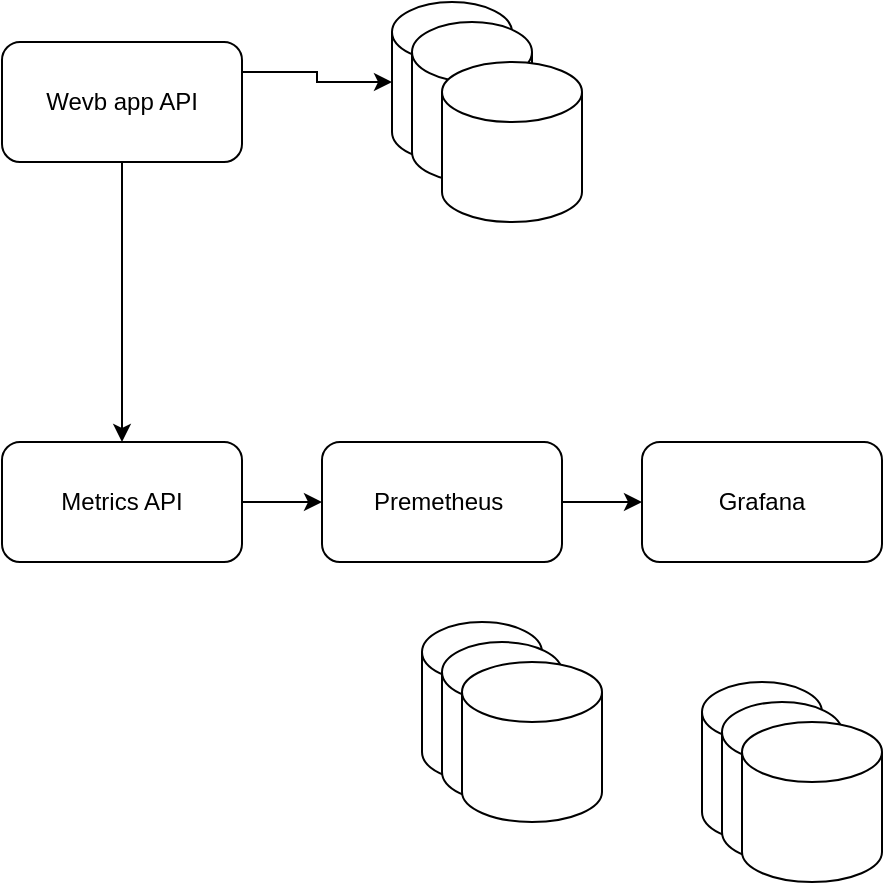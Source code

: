 <mxfile version="18.1.2" type="github">
  <diagram id="RVSjerFh4kGeREbbg49Z" name="Page-1">
    <mxGraphModel dx="1422" dy="804" grid="1" gridSize="10" guides="1" tooltips="1" connect="1" arrows="1" fold="1" page="1" pageScale="1" pageWidth="850" pageHeight="1100" math="0" shadow="0">
      <root>
        <mxCell id="0" />
        <object label="" id="1">
          <mxCell parent="0" />
        </object>
        <mxCell id="nqzGOrtUdIJb9WKr8_an-2" value="" style="shape=cylinder3;whiteSpace=wrap;html=1;boundedLbl=1;backgroundOutline=1;size=15;" vertex="1" parent="1">
          <mxGeometry x="365" y="170" width="60" height="80" as="geometry" />
        </mxCell>
        <mxCell id="nqzGOrtUdIJb9WKr8_an-19" style="edgeStyle=orthogonalEdgeStyle;rounded=0;orthogonalLoop=1;jettySize=auto;html=1;exitX=0;exitY=0;exitDx=0;exitDy=15;exitPerimeter=0;entryX=0.417;entryY=0.363;entryDx=0;entryDy=0;entryPerimeter=0;" edge="1" parent="1" source="nqzGOrtUdIJb9WKr8_an-3" target="nqzGOrtUdIJb9WKr8_an-2">
          <mxGeometry relative="1" as="geometry" />
        </mxCell>
        <mxCell id="nqzGOrtUdIJb9WKr8_an-3" value="" style="shape=cylinder3;whiteSpace=wrap;html=1;boundedLbl=1;backgroundOutline=1;size=15;" vertex="1" parent="1">
          <mxGeometry x="375" y="180" width="60" height="80" as="geometry" />
        </mxCell>
        <mxCell id="nqzGOrtUdIJb9WKr8_an-4" value="" style="shape=cylinder3;whiteSpace=wrap;html=1;boundedLbl=1;backgroundOutline=1;size=15;" vertex="1" parent="1">
          <mxGeometry x="390" y="200" width="70" height="80" as="geometry" />
        </mxCell>
        <mxCell id="nqzGOrtUdIJb9WKr8_an-8" style="edgeStyle=orthogonalEdgeStyle;rounded=0;orthogonalLoop=1;jettySize=auto;html=1;exitX=1;exitY=0.25;exitDx=0;exitDy=0;entryX=0;entryY=0.5;entryDx=0;entryDy=0;entryPerimeter=0;" edge="1" parent="1" source="nqzGOrtUdIJb9WKr8_an-5" target="nqzGOrtUdIJb9WKr8_an-2">
          <mxGeometry relative="1" as="geometry">
            <mxPoint x="440" y="260" as="targetPoint" />
          </mxGeometry>
        </mxCell>
        <mxCell id="nqzGOrtUdIJb9WKr8_an-11" style="edgeStyle=orthogonalEdgeStyle;rounded=0;orthogonalLoop=1;jettySize=auto;html=1;exitX=0.5;exitY=1;exitDx=0;exitDy=0;entryX=0.5;entryY=0;entryDx=0;entryDy=0;" edge="1" parent="1" source="nqzGOrtUdIJb9WKr8_an-5" target="nqzGOrtUdIJb9WKr8_an-9">
          <mxGeometry relative="1" as="geometry" />
        </mxCell>
        <mxCell id="nqzGOrtUdIJb9WKr8_an-5" value="Wevb app API" style="rounded=1;whiteSpace=wrap;html=1;" vertex="1" parent="1">
          <mxGeometry x="170" y="190" width="120" height="60" as="geometry" />
        </mxCell>
        <mxCell id="nqzGOrtUdIJb9WKr8_an-9" value="Metrics API" style="rounded=1;whiteSpace=wrap;html=1;" vertex="1" parent="1">
          <mxGeometry x="170" y="390" width="120" height="60" as="geometry" />
        </mxCell>
        <mxCell id="nqzGOrtUdIJb9WKr8_an-17" value="" style="edgeStyle=orthogonalEdgeStyle;rounded=0;orthogonalLoop=1;jettySize=auto;html=1;" edge="1" parent="1" source="nqzGOrtUdIJb9WKr8_an-12" target="nqzGOrtUdIJb9WKr8_an-14">
          <mxGeometry relative="1" as="geometry" />
        </mxCell>
        <mxCell id="nqzGOrtUdIJb9WKr8_an-12" value="Premetheus&amp;nbsp;" style="rounded=1;whiteSpace=wrap;html=1;" vertex="1" parent="1">
          <mxGeometry x="330" y="390" width="120" height="60" as="geometry" />
        </mxCell>
        <mxCell id="nqzGOrtUdIJb9WKr8_an-14" value="Grafana" style="rounded=1;whiteSpace=wrap;html=1;" vertex="1" parent="1">
          <mxGeometry x="490" y="390" width="120" height="60" as="geometry" />
        </mxCell>
        <mxCell id="nqzGOrtUdIJb9WKr8_an-15" value="" style="endArrow=classic;html=1;rounded=0;entryX=0;entryY=0.5;entryDx=0;entryDy=0;exitX=1;exitY=0.5;exitDx=0;exitDy=0;" edge="1" parent="1" source="nqzGOrtUdIJb9WKr8_an-9" target="nqzGOrtUdIJb9WKr8_an-12">
          <mxGeometry width="50" height="50" relative="1" as="geometry">
            <mxPoint x="340" y="430" as="sourcePoint" />
            <mxPoint x="390" y="380" as="targetPoint" />
          </mxGeometry>
        </mxCell>
        <mxCell id="nqzGOrtUdIJb9WKr8_an-22" value="" style="shape=cylinder3;whiteSpace=wrap;html=1;boundedLbl=1;backgroundOutline=1;size=15;" vertex="1" parent="1">
          <mxGeometry x="380" y="480" width="60" height="80" as="geometry" />
        </mxCell>
        <mxCell id="nqzGOrtUdIJb9WKr8_an-23" style="edgeStyle=orthogonalEdgeStyle;rounded=0;orthogonalLoop=1;jettySize=auto;html=1;exitX=0;exitY=0;exitDx=0;exitDy=15;exitPerimeter=0;entryX=0.417;entryY=0.363;entryDx=0;entryDy=0;entryPerimeter=0;" edge="1" source="nqzGOrtUdIJb9WKr8_an-24" target="nqzGOrtUdIJb9WKr8_an-22" parent="1">
          <mxGeometry relative="1" as="geometry" />
        </mxCell>
        <mxCell id="nqzGOrtUdIJb9WKr8_an-24" value="" style="shape=cylinder3;whiteSpace=wrap;html=1;boundedLbl=1;backgroundOutline=1;size=15;" vertex="1" parent="1">
          <mxGeometry x="390" y="490" width="60" height="80" as="geometry" />
        </mxCell>
        <mxCell id="nqzGOrtUdIJb9WKr8_an-25" value="" style="shape=cylinder3;whiteSpace=wrap;html=1;boundedLbl=1;backgroundOutline=1;size=15;" vertex="1" parent="1">
          <mxGeometry x="400" y="500" width="70" height="80" as="geometry" />
        </mxCell>
        <mxCell id="nqzGOrtUdIJb9WKr8_an-42" value="" style="shape=cylinder3;whiteSpace=wrap;html=1;boundedLbl=1;backgroundOutline=1;size=15;" vertex="1" parent="1">
          <mxGeometry x="520" y="510" width="60" height="80" as="geometry" />
        </mxCell>
        <mxCell id="nqzGOrtUdIJb9WKr8_an-43" style="edgeStyle=orthogonalEdgeStyle;rounded=0;orthogonalLoop=1;jettySize=auto;html=1;exitX=0;exitY=0;exitDx=0;exitDy=15;exitPerimeter=0;entryX=0.417;entryY=0.363;entryDx=0;entryDy=0;entryPerimeter=0;" edge="1" parent="1" source="nqzGOrtUdIJb9WKr8_an-44" target="nqzGOrtUdIJb9WKr8_an-42">
          <mxGeometry relative="1" as="geometry" />
        </mxCell>
        <mxCell id="nqzGOrtUdIJb9WKr8_an-44" value="" style="shape=cylinder3;whiteSpace=wrap;html=1;boundedLbl=1;backgroundOutline=1;size=15;" vertex="1" parent="1">
          <mxGeometry x="530" y="520" width="60" height="80" as="geometry" />
        </mxCell>
        <mxCell id="nqzGOrtUdIJb9WKr8_an-45" value="" style="shape=cylinder3;whiteSpace=wrap;html=1;boundedLbl=1;backgroundOutline=1;size=15;" vertex="1" parent="1">
          <mxGeometry x="540" y="530" width="70" height="80" as="geometry" />
        </mxCell>
      </root>
    </mxGraphModel>
  </diagram>
</mxfile>
